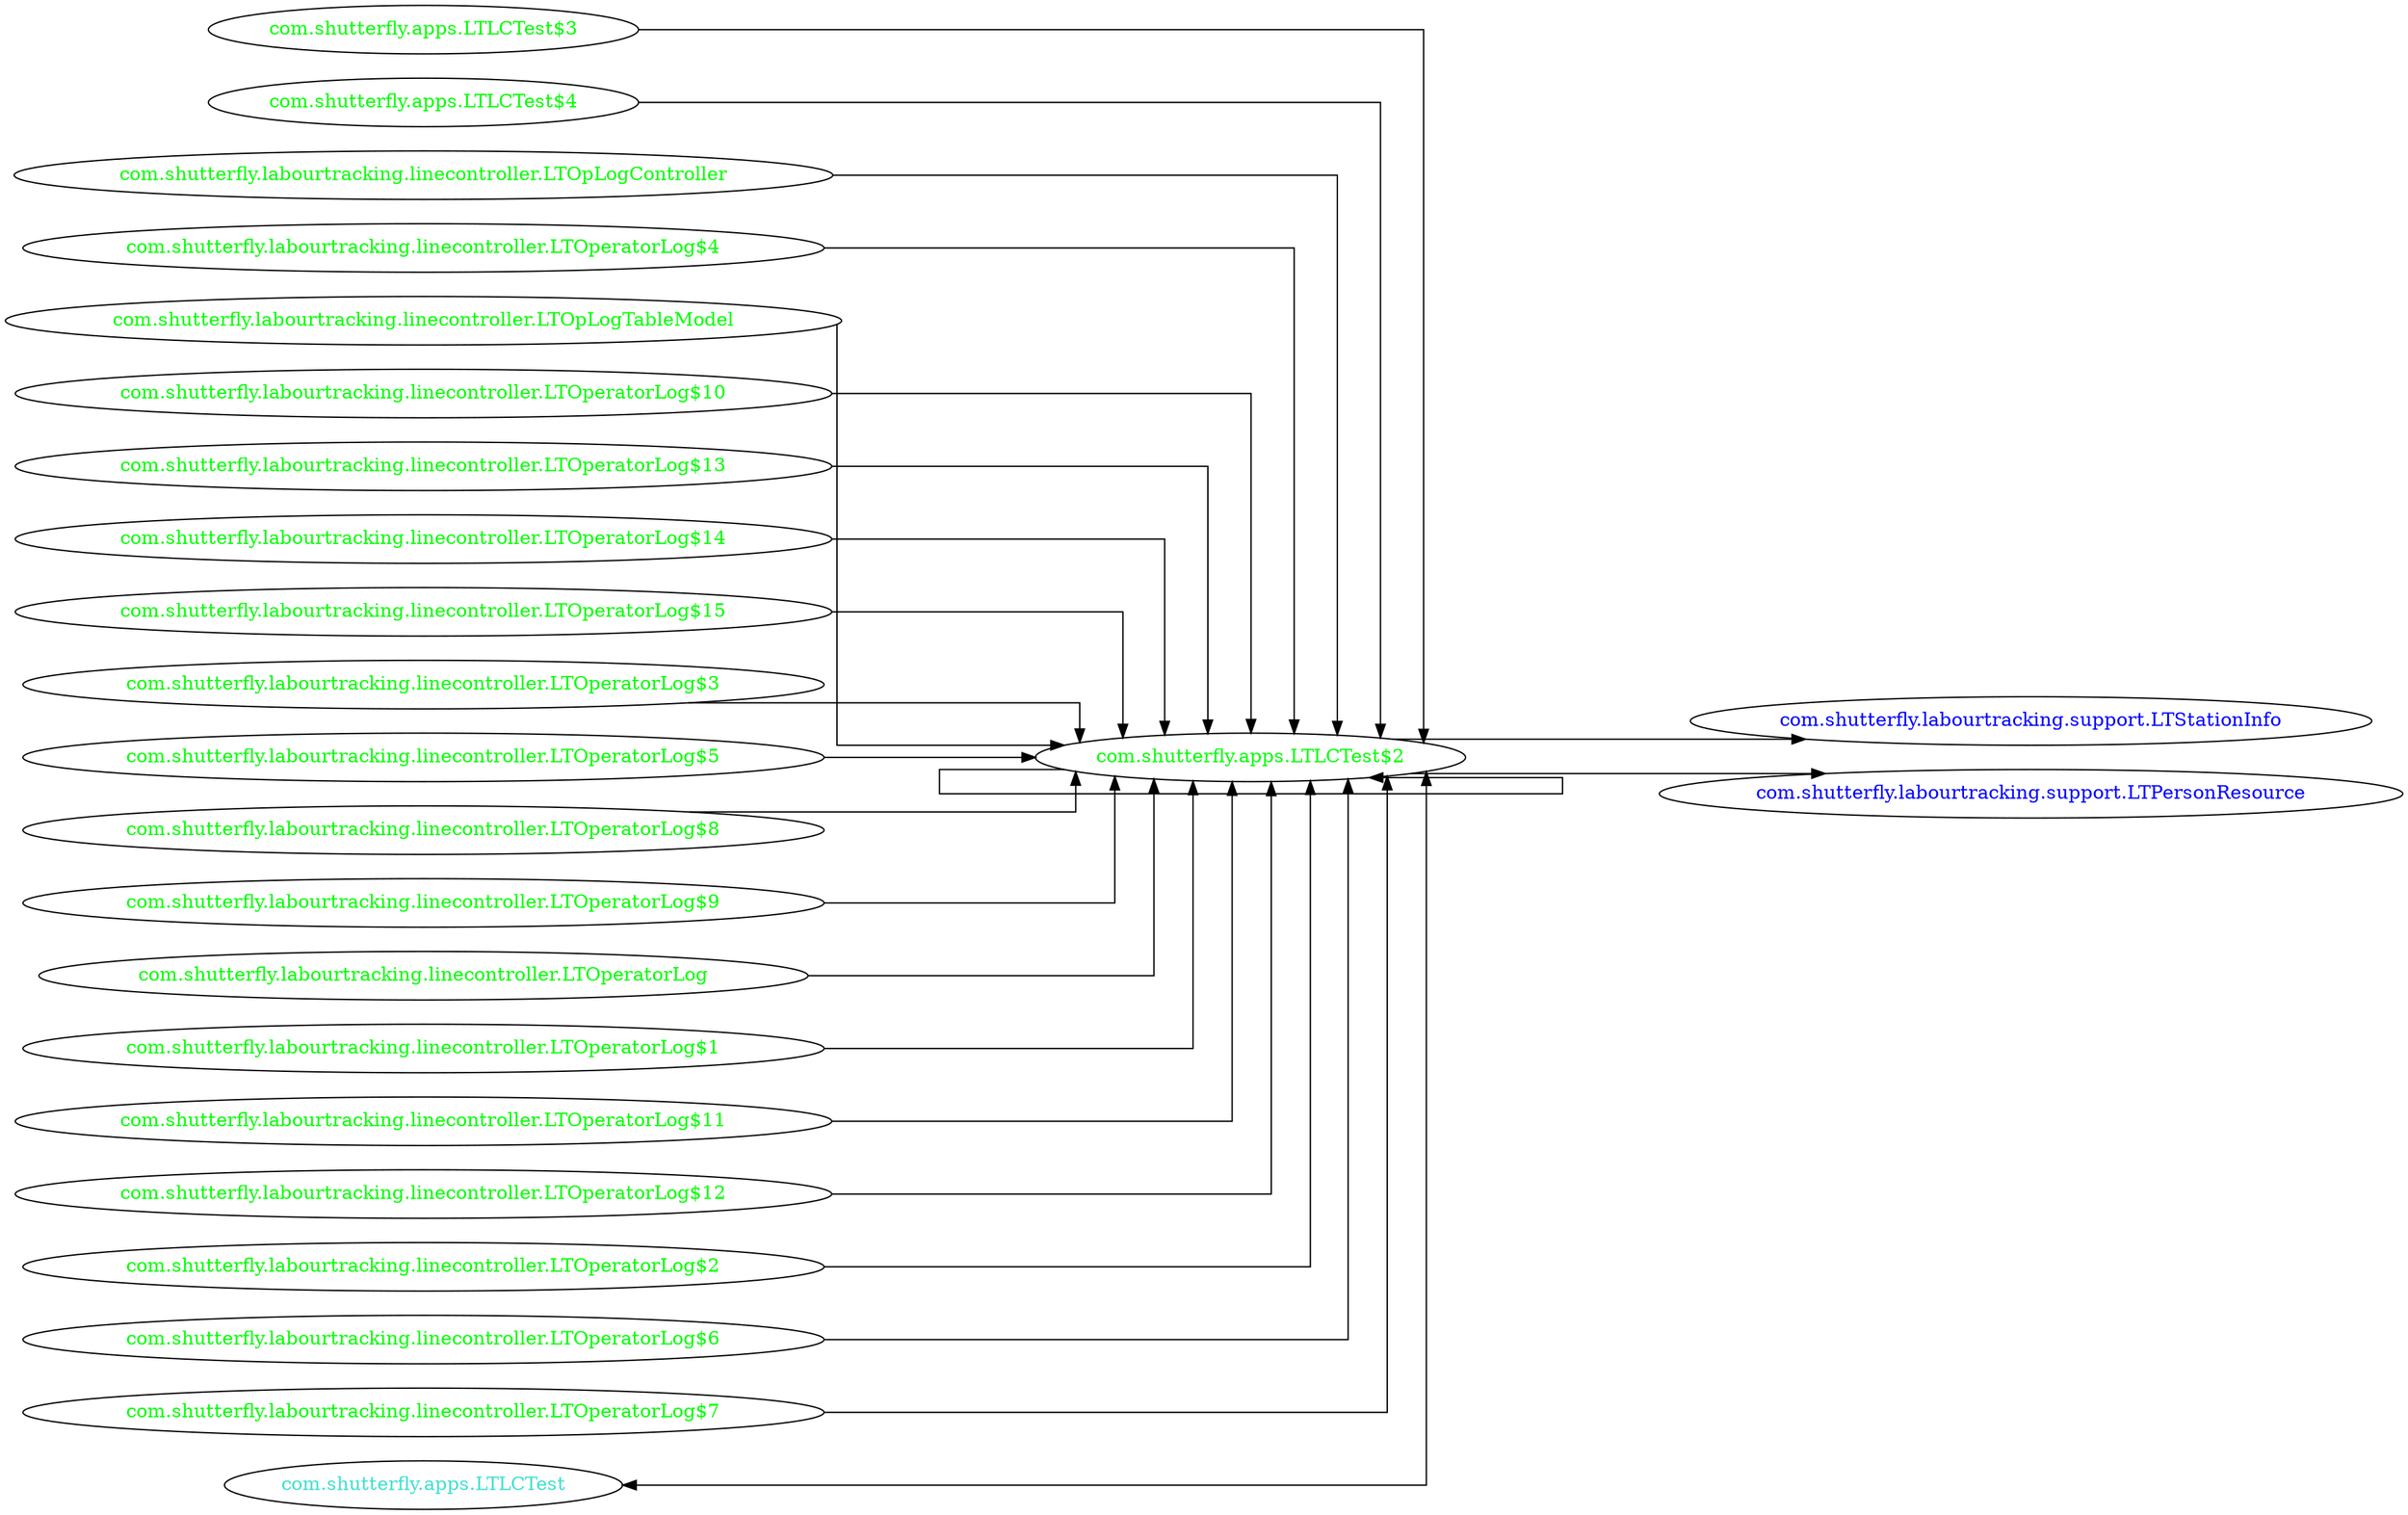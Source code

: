 digraph dependencyGraph {
 concentrate=true;
 ranksep="2.0";
 rankdir="LR"; 
 splines="ortho";
"com.shutterfly.apps.LTLCTest$2" [fontcolor="red"];
"com.shutterfly.labourtracking.support.LTStationInfo" [ fontcolor="blue" ];
"com.shutterfly.apps.LTLCTest$2"->"com.shutterfly.labourtracking.support.LTStationInfo";
"com.shutterfly.labourtracking.support.LTPersonResource" [ fontcolor="blue" ];
"com.shutterfly.apps.LTLCTest$2"->"com.shutterfly.labourtracking.support.LTPersonResource";
"com.shutterfly.apps.LTLCTest$2" [ fontcolor="green" ];
"com.shutterfly.apps.LTLCTest$2"->"com.shutterfly.apps.LTLCTest$2";
"com.shutterfly.apps.LTLCTest$3" [ fontcolor="green" ];
"com.shutterfly.apps.LTLCTest$3"->"com.shutterfly.apps.LTLCTest$2";
"com.shutterfly.apps.LTLCTest$4" [ fontcolor="green" ];
"com.shutterfly.apps.LTLCTest$4"->"com.shutterfly.apps.LTLCTest$2";
"com.shutterfly.labourtracking.linecontroller.LTOpLogController" [ fontcolor="green" ];
"com.shutterfly.labourtracking.linecontroller.LTOpLogController"->"com.shutterfly.apps.LTLCTest$2";
"com.shutterfly.labourtracking.linecontroller.LTOperatorLog$4" [ fontcolor="green" ];
"com.shutterfly.labourtracking.linecontroller.LTOperatorLog$4"->"com.shutterfly.apps.LTLCTest$2";
"com.shutterfly.labourtracking.linecontroller.LTOpLogTableModel" [ fontcolor="green" ];
"com.shutterfly.labourtracking.linecontroller.LTOpLogTableModel"->"com.shutterfly.apps.LTLCTest$2";
"com.shutterfly.labourtracking.linecontroller.LTOperatorLog$10" [ fontcolor="green" ];
"com.shutterfly.labourtracking.linecontroller.LTOperatorLog$10"->"com.shutterfly.apps.LTLCTest$2";
"com.shutterfly.labourtracking.linecontroller.LTOperatorLog$13" [ fontcolor="green" ];
"com.shutterfly.labourtracking.linecontroller.LTOperatorLog$13"->"com.shutterfly.apps.LTLCTest$2";
"com.shutterfly.labourtracking.linecontroller.LTOperatorLog$14" [ fontcolor="green" ];
"com.shutterfly.labourtracking.linecontroller.LTOperatorLog$14"->"com.shutterfly.apps.LTLCTest$2";
"com.shutterfly.labourtracking.linecontroller.LTOperatorLog$15" [ fontcolor="green" ];
"com.shutterfly.labourtracking.linecontroller.LTOperatorLog$15"->"com.shutterfly.apps.LTLCTest$2";
"com.shutterfly.labourtracking.linecontroller.LTOperatorLog$3" [ fontcolor="green" ];
"com.shutterfly.labourtracking.linecontroller.LTOperatorLog$3"->"com.shutterfly.apps.LTLCTest$2";
"com.shutterfly.labourtracking.linecontroller.LTOperatorLog$5" [ fontcolor="green" ];
"com.shutterfly.labourtracking.linecontroller.LTOperatorLog$5"->"com.shutterfly.apps.LTLCTest$2";
"com.shutterfly.labourtracking.linecontroller.LTOperatorLog$8" [ fontcolor="green" ];
"com.shutterfly.labourtracking.linecontroller.LTOperatorLog$8"->"com.shutterfly.apps.LTLCTest$2";
"com.shutterfly.labourtracking.linecontroller.LTOperatorLog$9" [ fontcolor="green" ];
"com.shutterfly.labourtracking.linecontroller.LTOperatorLog$9"->"com.shutterfly.apps.LTLCTest$2";
"com.shutterfly.labourtracking.linecontroller.LTOperatorLog" [ fontcolor="green" ];
"com.shutterfly.labourtracking.linecontroller.LTOperatorLog"->"com.shutterfly.apps.LTLCTest$2";
"com.shutterfly.labourtracking.linecontroller.LTOperatorLog$1" [ fontcolor="green" ];
"com.shutterfly.labourtracking.linecontroller.LTOperatorLog$1"->"com.shutterfly.apps.LTLCTest$2";
"com.shutterfly.labourtracking.linecontroller.LTOperatorLog$11" [ fontcolor="green" ];
"com.shutterfly.labourtracking.linecontroller.LTOperatorLog$11"->"com.shutterfly.apps.LTLCTest$2";
"com.shutterfly.labourtracking.linecontroller.LTOperatorLog$12" [ fontcolor="green" ];
"com.shutterfly.labourtracking.linecontroller.LTOperatorLog$12"->"com.shutterfly.apps.LTLCTest$2";
"com.shutterfly.labourtracking.linecontroller.LTOperatorLog$2" [ fontcolor="green" ];
"com.shutterfly.labourtracking.linecontroller.LTOperatorLog$2"->"com.shutterfly.apps.LTLCTest$2";
"com.shutterfly.labourtracking.linecontroller.LTOperatorLog$6" [ fontcolor="green" ];
"com.shutterfly.labourtracking.linecontroller.LTOperatorLog$6"->"com.shutterfly.apps.LTLCTest$2";
"com.shutterfly.labourtracking.linecontroller.LTOperatorLog$7" [ fontcolor="green" ];
"com.shutterfly.labourtracking.linecontroller.LTOperatorLog$7"->"com.shutterfly.apps.LTLCTest$2";
"com.shutterfly.apps.LTLCTest" [ fontcolor="turquoise" ];
"com.shutterfly.apps.LTLCTest"->"com.shutterfly.apps.LTLCTest$2" [dir=both];
}